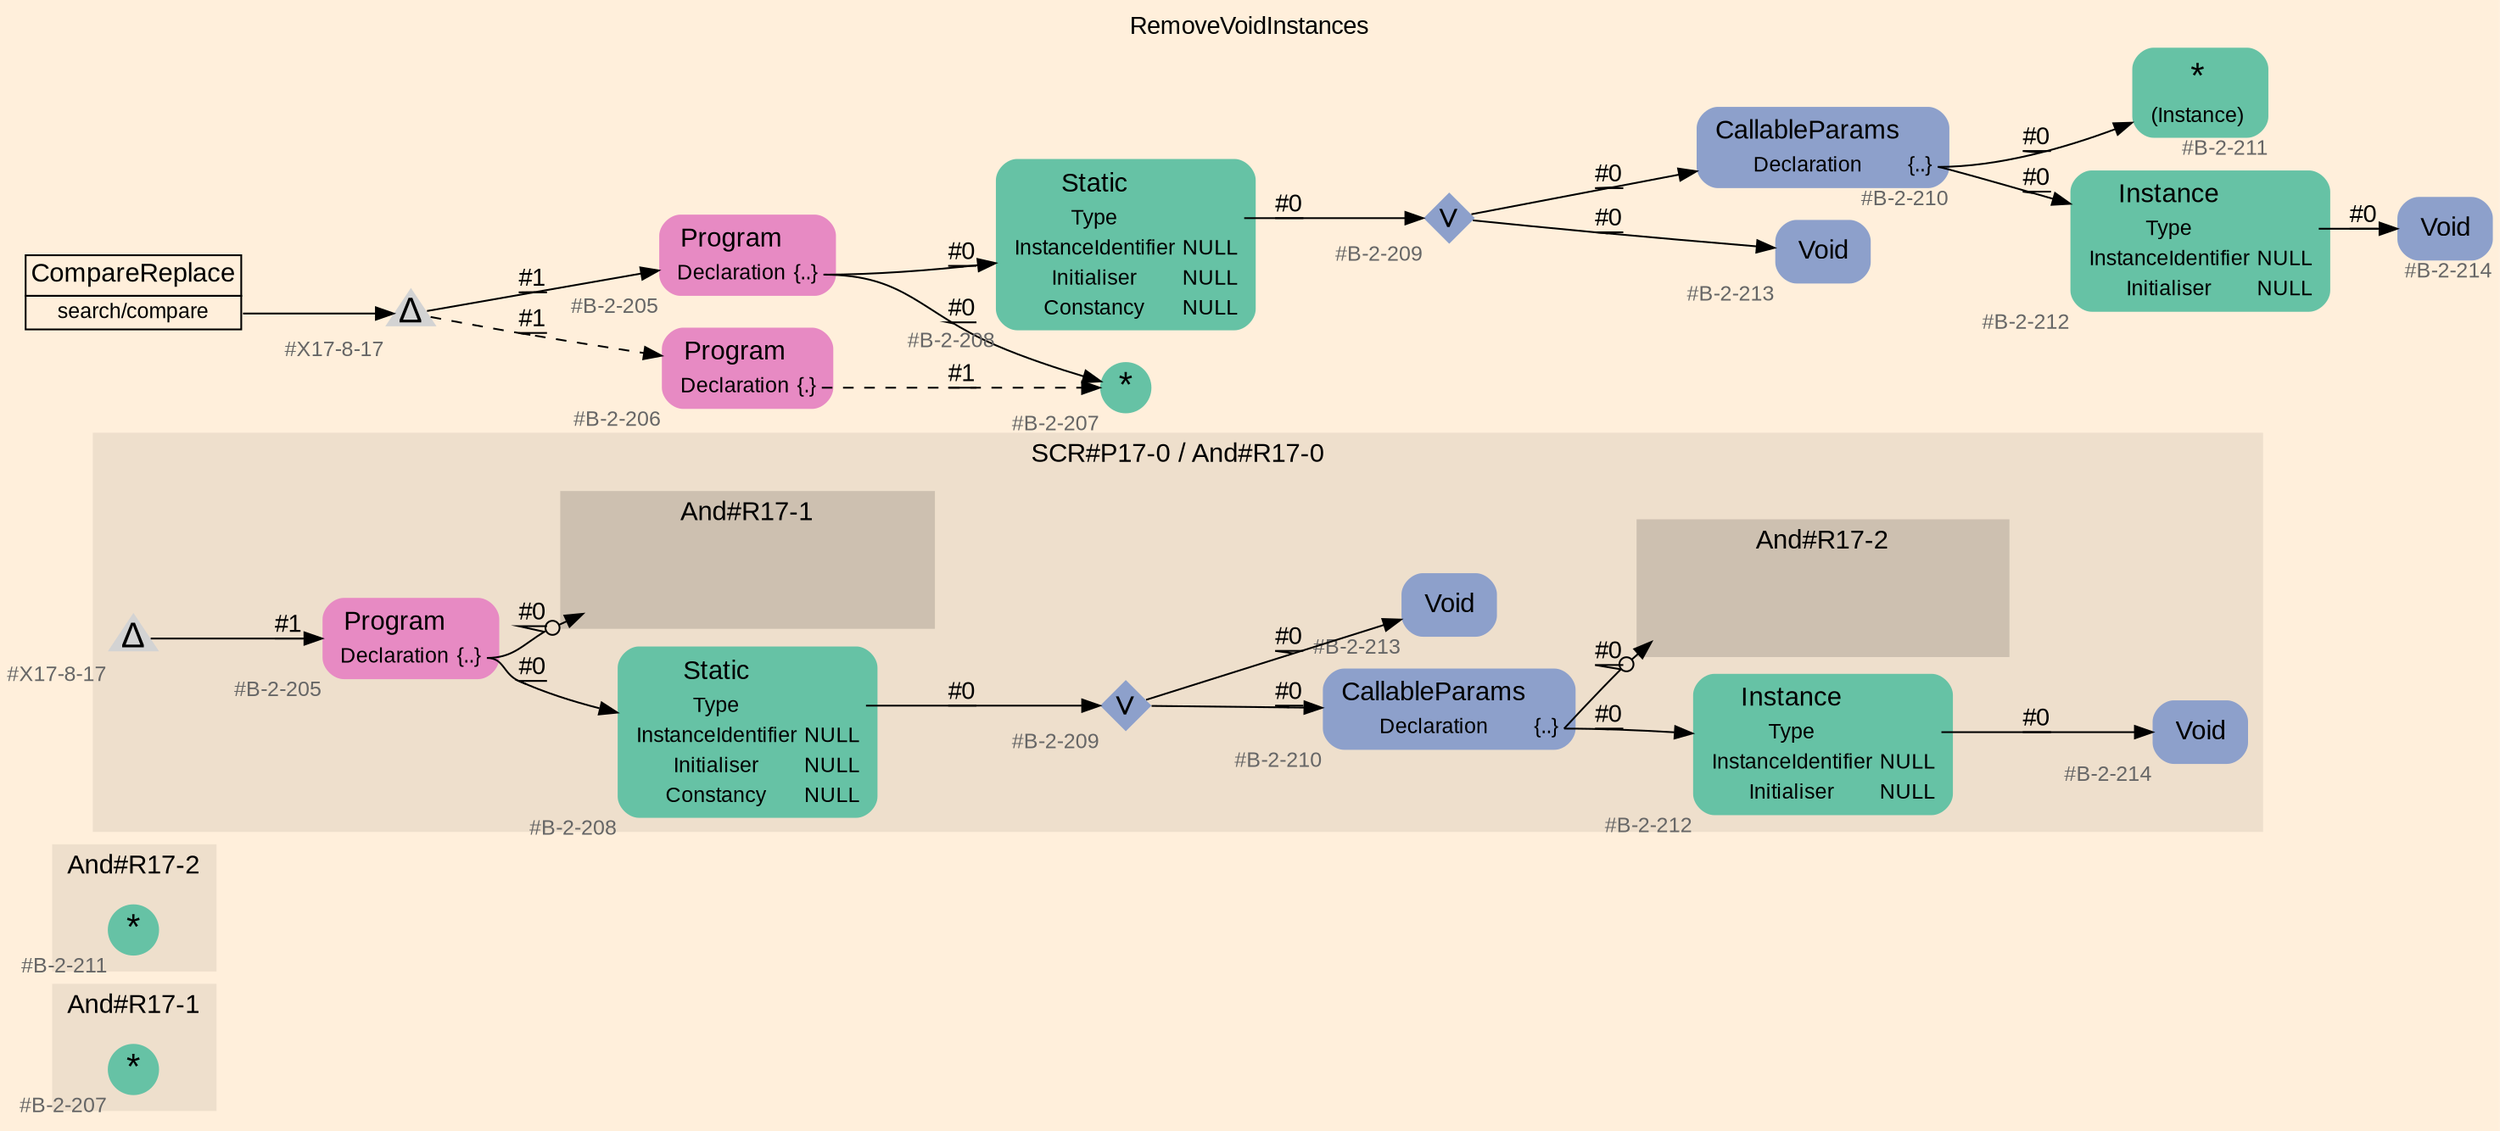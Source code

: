 digraph "RemoveVoidInstances" {
label = "RemoveVoidInstances"
labelloc = t
graph [
    rankdir = "LR"
    ranksep = 0.3
    bgcolor = antiquewhite1
    color = black
    fontcolor = black
    fontname = "Arial"
];
node [
    fontname = "Arial"
];
edge [
    fontname = "Arial"
];

// -------------------- figure And#R17-1 --------------------
// -------- region And#R17-1 ----------
subgraph "clusterAnd#R17-1" {
    label = "And#R17-1"
    style = "filled"
    color = antiquewhite2
    fontsize = "15"
    // -------- block And#R17-1/#B-2-207 ----------
    "And#R17-1/#B-2-207" [
        fillcolor = "/set28/1"
        xlabel = "#B-2-207"
        fontsize = "12"
        fontcolor = grey40
        shape = "circle"
        label = <<FONT COLOR="black" POINT-SIZE="20">*</FONT>>
        style = "filled"
        penwidth = 0.0
        fixedsize = true
        width = 0.4
        height = 0.4
    ];
    
}


// -------------------- figure And#R17-2 --------------------
// -------- region And#R17-2 ----------
subgraph "clusterAnd#R17-2" {
    label = "And#R17-2"
    style = "filled"
    color = antiquewhite2
    fontsize = "15"
    // -------- block And#R17-2/#B-2-211 ----------
    "And#R17-2/#B-2-211" [
        fillcolor = "/set28/1"
        xlabel = "#B-2-211"
        fontsize = "12"
        fontcolor = grey40
        shape = "circle"
        label = <<FONT COLOR="black" POINT-SIZE="20">*</FONT>>
        style = "filled"
        penwidth = 0.0
        fixedsize = true
        width = 0.4
        height = 0.4
    ];
    
}


// -------------------- figure And#R17-0 --------------------
// -------- region And#R17-0 ----------
subgraph "clusterAnd#R17-0" {
    label = "SCR#P17-0 / And#R17-0"
    style = "filled"
    color = antiquewhite2
    fontsize = "15"
    // -------- block And#R17-0/#X17-8-17 ----------
    "And#R17-0/#X17-8-17" [
        xlabel = "#X17-8-17"
        fontsize = "12"
        fontcolor = grey40
        shape = "triangle"
        label = <<FONT COLOR="black" POINT-SIZE="20">Δ</FONT>>
        style = "filled"
        penwidth = 0.0
        fixedsize = true
        width = 0.4
        height = 0.4
    ];
    
    // -------- block And#R17-0/#B-2-205 ----------
    "And#R17-0/#B-2-205" [
        fillcolor = "/set28/4"
        xlabel = "#B-2-205"
        fontsize = "12"
        fontcolor = grey40
        shape = "plaintext"
        label = <<TABLE BORDER="0" CELLBORDER="0" CELLSPACING="0">
         <TR><TD><FONT COLOR="black" POINT-SIZE="15">Program</FONT></TD></TR>
         <TR><TD><FONT COLOR="black" POINT-SIZE="12">Declaration</FONT></TD><TD PORT="port0"><FONT COLOR="black" POINT-SIZE="12">{..}</FONT></TD></TR>
        </TABLE>>
        style = "rounded,filled"
    ];
    
    // -------- block And#R17-0/#B-2-209 ----------
    "And#R17-0/#B-2-209" [
        fillcolor = "/set28/3"
        xlabel = "#B-2-209"
        fontsize = "12"
        fontcolor = grey40
        shape = "diamond"
        label = <<FONT COLOR="black" POINT-SIZE="20">∨</FONT>>
        style = "filled"
        penwidth = 0.0
        fixedsize = true
        width = 0.4
        height = 0.4
    ];
    
    // -------- block And#R17-0/#B-2-208 ----------
    "And#R17-0/#B-2-208" [
        fillcolor = "/set28/1"
        xlabel = "#B-2-208"
        fontsize = "12"
        fontcolor = grey40
        shape = "plaintext"
        label = <<TABLE BORDER="0" CELLBORDER="0" CELLSPACING="0">
         <TR><TD><FONT COLOR="black" POINT-SIZE="15">Static</FONT></TD></TR>
         <TR><TD><FONT COLOR="black" POINT-SIZE="12">Type</FONT></TD><TD PORT="port0"></TD></TR>
         <TR><TD><FONT COLOR="black" POINT-SIZE="12">InstanceIdentifier</FONT></TD><TD PORT="port1"><FONT COLOR="black" POINT-SIZE="12">NULL</FONT></TD></TR>
         <TR><TD><FONT COLOR="black" POINT-SIZE="12">Initialiser</FONT></TD><TD PORT="port2"><FONT COLOR="black" POINT-SIZE="12">NULL</FONT></TD></TR>
         <TR><TD><FONT COLOR="black" POINT-SIZE="12">Constancy</FONT></TD><TD PORT="port3"><FONT COLOR="black" POINT-SIZE="12">NULL</FONT></TD></TR>
        </TABLE>>
        style = "rounded,filled"
    ];
    
    // -------- block And#R17-0/#B-2-212 ----------
    "And#R17-0/#B-2-212" [
        fillcolor = "/set28/1"
        xlabel = "#B-2-212"
        fontsize = "12"
        fontcolor = grey40
        shape = "plaintext"
        label = <<TABLE BORDER="0" CELLBORDER="0" CELLSPACING="0">
         <TR><TD><FONT COLOR="black" POINT-SIZE="15">Instance</FONT></TD></TR>
         <TR><TD><FONT COLOR="black" POINT-SIZE="12">Type</FONT></TD><TD PORT="port0"></TD></TR>
         <TR><TD><FONT COLOR="black" POINT-SIZE="12">InstanceIdentifier</FONT></TD><TD PORT="port1"><FONT COLOR="black" POINT-SIZE="12">NULL</FONT></TD></TR>
         <TR><TD><FONT COLOR="black" POINT-SIZE="12">Initialiser</FONT></TD><TD PORT="port2"><FONT COLOR="black" POINT-SIZE="12">NULL</FONT></TD></TR>
        </TABLE>>
        style = "rounded,filled"
    ];
    
    // -------- block And#R17-0/#B-2-210 ----------
    "And#R17-0/#B-2-210" [
        fillcolor = "/set28/3"
        xlabel = "#B-2-210"
        fontsize = "12"
        fontcolor = grey40
        shape = "plaintext"
        label = <<TABLE BORDER="0" CELLBORDER="0" CELLSPACING="0">
         <TR><TD><FONT COLOR="black" POINT-SIZE="15">CallableParams</FONT></TD></TR>
         <TR><TD><FONT COLOR="black" POINT-SIZE="12">Declaration</FONT></TD><TD PORT="port0"><FONT COLOR="black" POINT-SIZE="12">{..}</FONT></TD></TR>
        </TABLE>>
        style = "rounded,filled"
    ];
    
    // -------- block And#R17-0/#B-2-214 ----------
    "And#R17-0/#B-2-214" [
        fillcolor = "/set28/3"
        xlabel = "#B-2-214"
        fontsize = "12"
        fontcolor = grey40
        shape = "plaintext"
        label = <<TABLE BORDER="0" CELLBORDER="0" CELLSPACING="0">
         <TR><TD><FONT COLOR="black" POINT-SIZE="15">Void</FONT></TD></TR>
        </TABLE>>
        style = "rounded,filled"
    ];
    
    // -------- block And#R17-0/#B-2-213 ----------
    "And#R17-0/#B-2-213" [
        fillcolor = "/set28/3"
        xlabel = "#B-2-213"
        fontsize = "12"
        fontcolor = grey40
        shape = "plaintext"
        label = <<TABLE BORDER="0" CELLBORDER="0" CELLSPACING="0">
         <TR><TD><FONT COLOR="black" POINT-SIZE="15">Void</FONT></TD></TR>
        </TABLE>>
        style = "rounded,filled"
    ];
    
    // -------- region And#R17-0/And#R17-1 ----------
    subgraph "clusterAnd#R17-0/And#R17-1" {
        label = "And#R17-1"
        style = "filled"
        color = antiquewhite3
        fontsize = "15"
        // -------- block And#R17-0/And#R17-1/#B-2-207 ----------
        "And#R17-0/And#R17-1/#B-2-207" [
            fillcolor = "/set28/1"
            xlabel = "#B-2-207"
            fontsize = "12"
            fontcolor = grey40
            shape = "none"
            style = "invisible"
        ];
        
    }
    
    // -------- region And#R17-0/And#R17-2 ----------
    subgraph "clusterAnd#R17-0/And#R17-2" {
        label = "And#R17-2"
        style = "filled"
        color = antiquewhite3
        fontsize = "15"
        // -------- block And#R17-0/And#R17-2/#B-2-211 ----------
        "And#R17-0/And#R17-2/#B-2-211" [
            fillcolor = "/set28/1"
            xlabel = "#B-2-211"
            fontsize = "12"
            fontcolor = grey40
            shape = "none"
            style = "invisible"
        ];
        
    }
    
}

"And#R17-0/#X17-8-17" -> "And#R17-0/#B-2-205" [
    label = "#1"
    decorate = true
    color = black
    fontcolor = black
];

"And#R17-0/#B-2-205":port0 -> "And#R17-0/And#R17-1/#B-2-207" [
    arrowhead="normalnoneodot"
    label = "#0"
    decorate = true
    color = black
    fontcolor = black
];

"And#R17-0/#B-2-205":port0 -> "And#R17-0/#B-2-208" [
    label = "#0"
    decorate = true
    color = black
    fontcolor = black
];

"And#R17-0/#B-2-209" -> "And#R17-0/#B-2-210" [
    label = "#0"
    decorate = true
    color = black
    fontcolor = black
];

"And#R17-0/#B-2-209" -> "And#R17-0/#B-2-213" [
    label = "#0"
    decorate = true
    color = black
    fontcolor = black
];

"And#R17-0/#B-2-208":port0 -> "And#R17-0/#B-2-209" [
    label = "#0"
    decorate = true
    color = black
    fontcolor = black
];

"And#R17-0/#B-2-212":port0 -> "And#R17-0/#B-2-214" [
    label = "#0"
    decorate = true
    color = black
    fontcolor = black
];

"And#R17-0/#B-2-210":port0 -> "And#R17-0/And#R17-2/#B-2-211" [
    arrowhead="normalnoneodot"
    label = "#0"
    decorate = true
    color = black
    fontcolor = black
];

"And#R17-0/#B-2-210":port0 -> "And#R17-0/#B-2-212" [
    label = "#0"
    decorate = true
    color = black
    fontcolor = black
];


// -------------------- transformation figure --------------------
// -------- block CR#X17-10-17 ----------
"CR#X17-10-17" [
    fillcolor = antiquewhite1
    fontsize = "12"
    fontcolor = grey40
    shape = "plaintext"
    label = <<TABLE BORDER="0" CELLBORDER="1" CELLSPACING="0">
     <TR><TD><FONT COLOR="black" POINT-SIZE="15">CompareReplace</FONT></TD></TR>
     <TR><TD PORT="port0"><FONT COLOR="black" POINT-SIZE="12">search/compare</FONT></TD></TR>
    </TABLE>>
    style = "filled"
    color = black
];

// -------- block #X17-8-17 ----------
"#X17-8-17" [
    xlabel = "#X17-8-17"
    fontsize = "12"
    fontcolor = grey40
    shape = "triangle"
    label = <<FONT COLOR="black" POINT-SIZE="20">Δ</FONT>>
    style = "filled"
    penwidth = 0.0
    fixedsize = true
    width = 0.4
    height = 0.4
];

// -------- block #B-2-205 ----------
"#B-2-205" [
    fillcolor = "/set28/4"
    xlabel = "#B-2-205"
    fontsize = "12"
    fontcolor = grey40
    shape = "plaintext"
    label = <<TABLE BORDER="0" CELLBORDER="0" CELLSPACING="0">
     <TR><TD><FONT COLOR="black" POINT-SIZE="15">Program</FONT></TD></TR>
     <TR><TD><FONT COLOR="black" POINT-SIZE="12">Declaration</FONT></TD><TD PORT="port0"><FONT COLOR="black" POINT-SIZE="12">{..}</FONT></TD></TR>
    </TABLE>>
    style = "rounded,filled"
];

// -------- block #B-2-207 ----------
"#B-2-207" [
    fillcolor = "/set28/1"
    xlabel = "#B-2-207"
    fontsize = "12"
    fontcolor = grey40
    shape = "circle"
    label = <<FONT COLOR="black" POINT-SIZE="20">*</FONT>>
    style = "filled"
    penwidth = 0.0
    fixedsize = true
    width = 0.4
    height = 0.4
];

// -------- block #B-2-208 ----------
"#B-2-208" [
    fillcolor = "/set28/1"
    xlabel = "#B-2-208"
    fontsize = "12"
    fontcolor = grey40
    shape = "plaintext"
    label = <<TABLE BORDER="0" CELLBORDER="0" CELLSPACING="0">
     <TR><TD><FONT COLOR="black" POINT-SIZE="15">Static</FONT></TD></TR>
     <TR><TD><FONT COLOR="black" POINT-SIZE="12">Type</FONT></TD><TD PORT="port0"></TD></TR>
     <TR><TD><FONT COLOR="black" POINT-SIZE="12">InstanceIdentifier</FONT></TD><TD PORT="port1"><FONT COLOR="black" POINT-SIZE="12">NULL</FONT></TD></TR>
     <TR><TD><FONT COLOR="black" POINT-SIZE="12">Initialiser</FONT></TD><TD PORT="port2"><FONT COLOR="black" POINT-SIZE="12">NULL</FONT></TD></TR>
     <TR><TD><FONT COLOR="black" POINT-SIZE="12">Constancy</FONT></TD><TD PORT="port3"><FONT COLOR="black" POINT-SIZE="12">NULL</FONT></TD></TR>
    </TABLE>>
    style = "rounded,filled"
];

// -------- block #B-2-209 ----------
"#B-2-209" [
    fillcolor = "/set28/3"
    xlabel = "#B-2-209"
    fontsize = "12"
    fontcolor = grey40
    shape = "diamond"
    label = <<FONT COLOR="black" POINT-SIZE="20">∨</FONT>>
    style = "filled"
    penwidth = 0.0
    fixedsize = true
    width = 0.4
    height = 0.4
];

// -------- block #B-2-210 ----------
"#B-2-210" [
    fillcolor = "/set28/3"
    xlabel = "#B-2-210"
    fontsize = "12"
    fontcolor = grey40
    shape = "plaintext"
    label = <<TABLE BORDER="0" CELLBORDER="0" CELLSPACING="0">
     <TR><TD><FONT COLOR="black" POINT-SIZE="15">CallableParams</FONT></TD></TR>
     <TR><TD><FONT COLOR="black" POINT-SIZE="12">Declaration</FONT></TD><TD PORT="port0"><FONT COLOR="black" POINT-SIZE="12">{..}</FONT></TD></TR>
    </TABLE>>
    style = "rounded,filled"
];

// -------- block #B-2-211 ----------
"#B-2-211" [
    fillcolor = "/set28/1"
    xlabel = "#B-2-211"
    fontsize = "12"
    fontcolor = grey40
    shape = "plaintext"
    label = <<TABLE BORDER="0" CELLBORDER="0" CELLSPACING="0">
     <TR><TD><FONT COLOR="black" POINT-SIZE="20">*</FONT></TD></TR>
     <TR><TD><FONT COLOR="black" POINT-SIZE="12">(Instance)</FONT></TD><TD PORT="port0"></TD></TR>
    </TABLE>>
    style = "rounded,filled"
];

// -------- block #B-2-212 ----------
"#B-2-212" [
    fillcolor = "/set28/1"
    xlabel = "#B-2-212"
    fontsize = "12"
    fontcolor = grey40
    shape = "plaintext"
    label = <<TABLE BORDER="0" CELLBORDER="0" CELLSPACING="0">
     <TR><TD><FONT COLOR="black" POINT-SIZE="15">Instance</FONT></TD></TR>
     <TR><TD><FONT COLOR="black" POINT-SIZE="12">Type</FONT></TD><TD PORT="port0"></TD></TR>
     <TR><TD><FONT COLOR="black" POINT-SIZE="12">InstanceIdentifier</FONT></TD><TD PORT="port1"><FONT COLOR="black" POINT-SIZE="12">NULL</FONT></TD></TR>
     <TR><TD><FONT COLOR="black" POINT-SIZE="12">Initialiser</FONT></TD><TD PORT="port2"><FONT COLOR="black" POINT-SIZE="12">NULL</FONT></TD></TR>
    </TABLE>>
    style = "rounded,filled"
];

// -------- block #B-2-214 ----------
"#B-2-214" [
    fillcolor = "/set28/3"
    xlabel = "#B-2-214"
    fontsize = "12"
    fontcolor = grey40
    shape = "plaintext"
    label = <<TABLE BORDER="0" CELLBORDER="0" CELLSPACING="0">
     <TR><TD><FONT COLOR="black" POINT-SIZE="15">Void</FONT></TD></TR>
    </TABLE>>
    style = "rounded,filled"
];

// -------- block #B-2-213 ----------
"#B-2-213" [
    fillcolor = "/set28/3"
    xlabel = "#B-2-213"
    fontsize = "12"
    fontcolor = grey40
    shape = "plaintext"
    label = <<TABLE BORDER="0" CELLBORDER="0" CELLSPACING="0">
     <TR><TD><FONT COLOR="black" POINT-SIZE="15">Void</FONT></TD></TR>
    </TABLE>>
    style = "rounded,filled"
];

// -------- block #B-2-206 ----------
"#B-2-206" [
    fillcolor = "/set28/4"
    xlabel = "#B-2-206"
    fontsize = "12"
    fontcolor = grey40
    shape = "plaintext"
    label = <<TABLE BORDER="0" CELLBORDER="0" CELLSPACING="0">
     <TR><TD><FONT COLOR="black" POINT-SIZE="15">Program</FONT></TD></TR>
     <TR><TD><FONT COLOR="black" POINT-SIZE="12">Declaration</FONT></TD><TD PORT="port0"><FONT COLOR="black" POINT-SIZE="12">{.}</FONT></TD></TR>
    </TABLE>>
    style = "rounded,filled"
];

"CR#X17-10-17":port0 -> "#X17-8-17" [
    label = ""
    decorate = true
    color = black
    fontcolor = black
];

"#X17-8-17" -> "#B-2-205" [
    label = "#1"
    decorate = true
    color = black
    fontcolor = black
];

"#X17-8-17" -> "#B-2-206" [
    style="dashed"
    label = "#1"
    decorate = true
    color = black
    fontcolor = black
];

"#B-2-205":port0 -> "#B-2-207" [
    label = "#0"
    decorate = true
    color = black
    fontcolor = black
];

"#B-2-205":port0 -> "#B-2-208" [
    label = "#0"
    decorate = true
    color = black
    fontcolor = black
];

"#B-2-208":port0 -> "#B-2-209" [
    label = "#0"
    decorate = true
    color = black
    fontcolor = black
];

"#B-2-209" -> "#B-2-210" [
    label = "#0"
    decorate = true
    color = black
    fontcolor = black
];

"#B-2-209" -> "#B-2-213" [
    label = "#0"
    decorate = true
    color = black
    fontcolor = black
];

"#B-2-210":port0 -> "#B-2-211" [
    label = "#0"
    decorate = true
    color = black
    fontcolor = black
];

"#B-2-210":port0 -> "#B-2-212" [
    label = "#0"
    decorate = true
    color = black
    fontcolor = black
];

"#B-2-212":port0 -> "#B-2-214" [
    label = "#0"
    decorate = true
    color = black
    fontcolor = black
];

"#B-2-206":port0 -> "#B-2-207" [
    style="dashed"
    label = "#1"
    decorate = true
    color = black
    fontcolor = black
];


}
